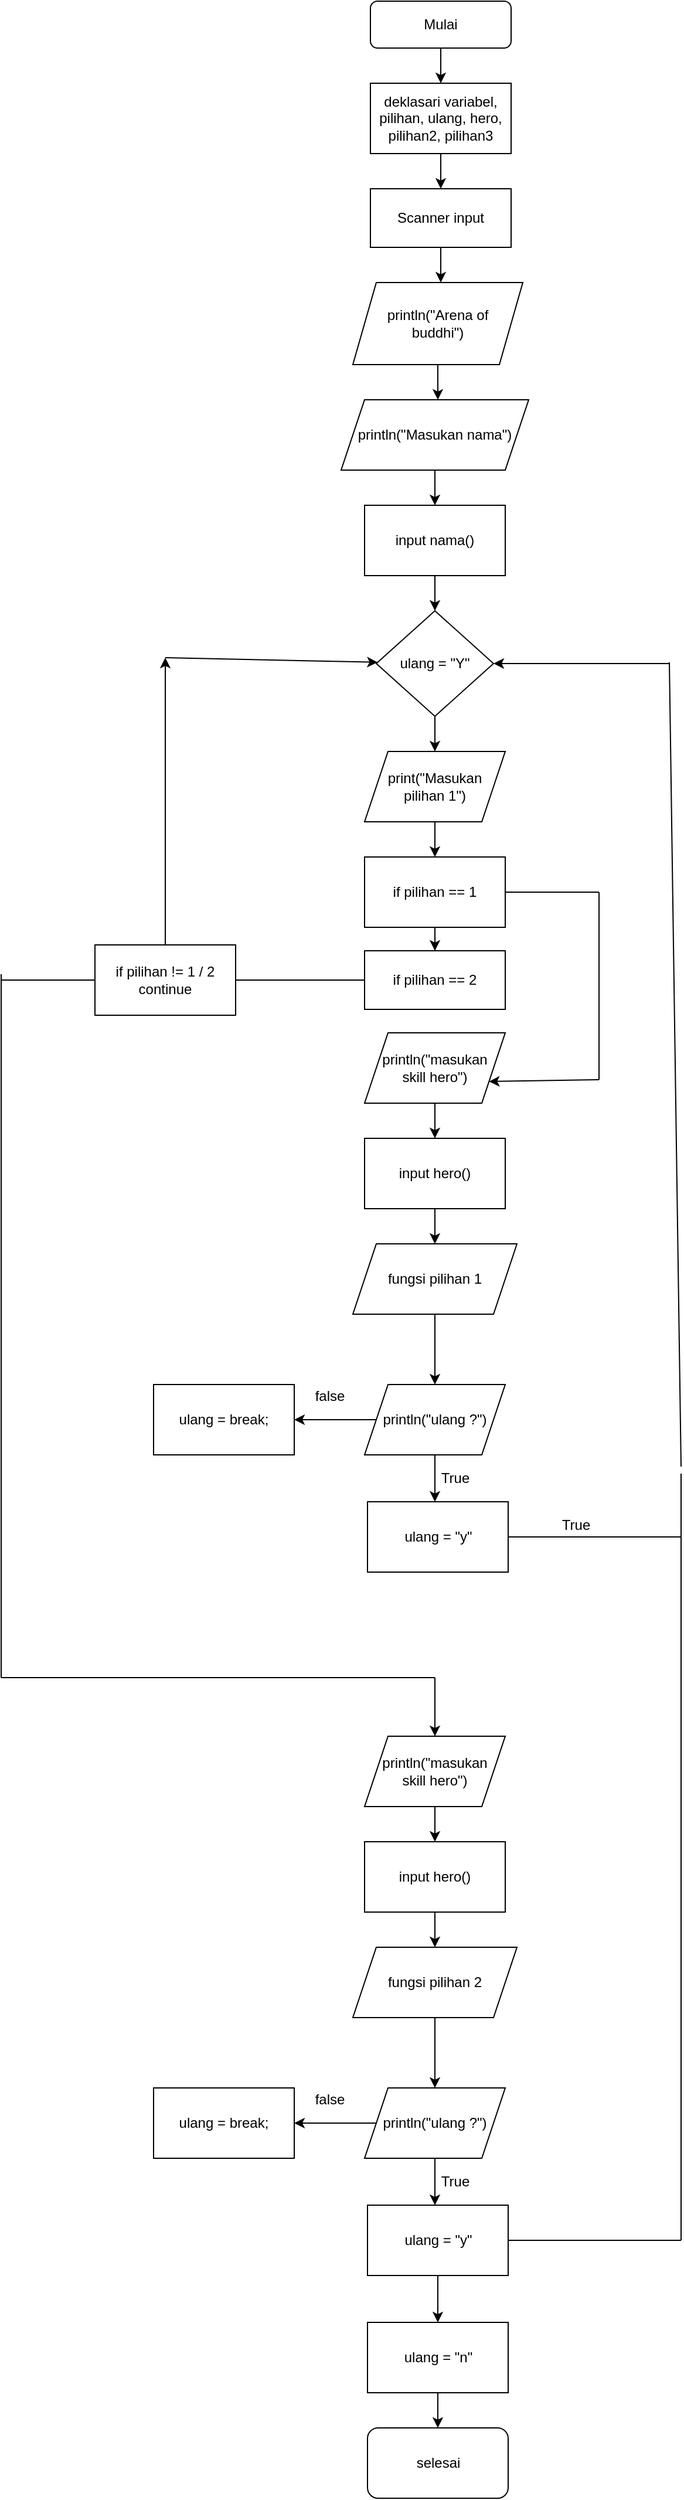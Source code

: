 <mxfile version="13.7.9" type="device"><diagram id="-ygdGycU-abq--cam-sM" name="Page-1"><mxGraphModel dx="852" dy="494" grid="1" gridSize="10" guides="1" tooltips="1" connect="1" arrows="1" fold="1" page="1" pageScale="1" pageWidth="850" pageHeight="1100" math="0" shadow="0"><root><mxCell id="0"/><mxCell id="1" parent="0"/><mxCell id="1TtEhDjwShnYX3gTBLqT-5" style="edgeStyle=orthogonalEdgeStyle;rounded=0;orthogonalLoop=1;jettySize=auto;html=1;" edge="1" parent="1" source="1TtEhDjwShnYX3gTBLqT-1"><mxGeometry relative="1" as="geometry"><mxPoint x="425" y="70" as="targetPoint"/></mxGeometry></mxCell><mxCell id="1TtEhDjwShnYX3gTBLqT-1" value="Mulai" style="rounded=1;whiteSpace=wrap;html=1;" vertex="1" parent="1"><mxGeometry x="365" width="120" height="40" as="geometry"/></mxCell><mxCell id="1TtEhDjwShnYX3gTBLqT-6" style="edgeStyle=orthogonalEdgeStyle;rounded=0;orthogonalLoop=1;jettySize=auto;html=1;" edge="1" parent="1" source="1TtEhDjwShnYX3gTBLqT-4"><mxGeometry relative="1" as="geometry"><mxPoint x="425" y="160" as="targetPoint"/></mxGeometry></mxCell><mxCell id="1TtEhDjwShnYX3gTBLqT-4" value="deklasari variabel, pilihan, ulang, hero, pilihan2, pilihan3" style="rounded=0;whiteSpace=wrap;html=1;" vertex="1" parent="1"><mxGeometry x="365" y="70" width="120" height="60" as="geometry"/></mxCell><mxCell id="1TtEhDjwShnYX3gTBLqT-9" style="edgeStyle=orthogonalEdgeStyle;rounded=0;orthogonalLoop=1;jettySize=auto;html=1;" edge="1" parent="1" source="1TtEhDjwShnYX3gTBLqT-8"><mxGeometry relative="1" as="geometry"><mxPoint x="425" y="240" as="targetPoint"/></mxGeometry></mxCell><mxCell id="1TtEhDjwShnYX3gTBLqT-8" value="Scanner input" style="rounded=0;whiteSpace=wrap;html=1;" vertex="1" parent="1"><mxGeometry x="365" y="160" width="120" height="50" as="geometry"/></mxCell><mxCell id="1TtEhDjwShnYX3gTBLqT-11" style="edgeStyle=orthogonalEdgeStyle;rounded=0;orthogonalLoop=1;jettySize=auto;html=1;" edge="1" parent="1" source="1TtEhDjwShnYX3gTBLqT-10"><mxGeometry relative="1" as="geometry"><mxPoint x="422.5" y="340" as="targetPoint"/></mxGeometry></mxCell><mxCell id="1TtEhDjwShnYX3gTBLqT-10" value="println(&quot;Arena of &lt;br&gt;buddhi&quot;)" style="shape=parallelogram;perimeter=parallelogramPerimeter;whiteSpace=wrap;html=1;fixedSize=1;" vertex="1" parent="1"><mxGeometry x="350" y="240" width="145" height="70" as="geometry"/></mxCell><mxCell id="1TtEhDjwShnYX3gTBLqT-13" style="edgeStyle=orthogonalEdgeStyle;rounded=0;orthogonalLoop=1;jettySize=auto;html=1;" edge="1" parent="1" source="1TtEhDjwShnYX3gTBLqT-12" target="1TtEhDjwShnYX3gTBLqT-14"><mxGeometry relative="1" as="geometry"><mxPoint x="420" y="430" as="targetPoint"/></mxGeometry></mxCell><mxCell id="1TtEhDjwShnYX3gTBLqT-12" value="println(&quot;Masukan nama&quot;)" style="shape=parallelogram;perimeter=parallelogramPerimeter;whiteSpace=wrap;html=1;fixedSize=1;" vertex="1" parent="1"><mxGeometry x="340" y="340" width="160" height="60" as="geometry"/></mxCell><mxCell id="1TtEhDjwShnYX3gTBLqT-15" style="edgeStyle=orthogonalEdgeStyle;rounded=0;orthogonalLoop=1;jettySize=auto;html=1;" edge="1" parent="1" source="1TtEhDjwShnYX3gTBLqT-14"><mxGeometry relative="1" as="geometry"><mxPoint x="420" y="520" as="targetPoint"/></mxGeometry></mxCell><mxCell id="1TtEhDjwShnYX3gTBLqT-14" value="input nama()" style="rounded=0;whiteSpace=wrap;html=1;" vertex="1" parent="1"><mxGeometry x="360" y="430" width="120" height="60" as="geometry"/></mxCell><mxCell id="1TtEhDjwShnYX3gTBLqT-22" style="edgeStyle=orthogonalEdgeStyle;rounded=0;orthogonalLoop=1;jettySize=auto;html=1;" edge="1" parent="1" source="1TtEhDjwShnYX3gTBLqT-17"><mxGeometry relative="1" as="geometry"><mxPoint x="420" y="640" as="targetPoint"/></mxGeometry></mxCell><mxCell id="1TtEhDjwShnYX3gTBLqT-17" value="ulang = &quot;Y&quot;" style="rhombus;whiteSpace=wrap;html=1;" vertex="1" parent="1"><mxGeometry x="370" y="520" width="100" height="90" as="geometry"/></mxCell><mxCell id="1TtEhDjwShnYX3gTBLqT-24" style="edgeStyle=orthogonalEdgeStyle;rounded=0;orthogonalLoop=1;jettySize=auto;html=1;" edge="1" parent="1" source="1TtEhDjwShnYX3gTBLqT-23"><mxGeometry relative="1" as="geometry"><mxPoint x="420" y="730" as="targetPoint"/></mxGeometry></mxCell><mxCell id="1TtEhDjwShnYX3gTBLqT-23" value="print(&quot;Masukan pilihan 1&quot;)" style="shape=parallelogram;perimeter=parallelogramPerimeter;whiteSpace=wrap;html=1;fixedSize=1;" vertex="1" parent="1"><mxGeometry x="360" y="640" width="120" height="60" as="geometry"/></mxCell><mxCell id="1TtEhDjwShnYX3gTBLqT-54" style="edgeStyle=orthogonalEdgeStyle;rounded=0;orthogonalLoop=1;jettySize=auto;html=1;" edge="1" parent="1" source="1TtEhDjwShnYX3gTBLqT-25" target="1TtEhDjwShnYX3gTBLqT-55"><mxGeometry relative="1" as="geometry"><mxPoint x="420" y="820" as="targetPoint"/></mxGeometry></mxCell><mxCell id="1TtEhDjwShnYX3gTBLqT-25" value="if pilihan == 1" style="rounded=0;whiteSpace=wrap;html=1;" vertex="1" parent="1"><mxGeometry x="360" y="730" width="120" height="60" as="geometry"/></mxCell><mxCell id="1TtEhDjwShnYX3gTBLqT-30" style="edgeStyle=orthogonalEdgeStyle;rounded=0;orthogonalLoop=1;jettySize=auto;html=1;" edge="1" parent="1" source="1TtEhDjwShnYX3gTBLqT-29"><mxGeometry relative="1" as="geometry"><mxPoint x="420" y="970" as="targetPoint"/></mxGeometry></mxCell><mxCell id="1TtEhDjwShnYX3gTBLqT-29" value="println(&quot;masukan&lt;br&gt;skill hero&quot;)" style="shape=parallelogram;perimeter=parallelogramPerimeter;whiteSpace=wrap;html=1;fixedSize=1;" vertex="1" parent="1"><mxGeometry x="360" y="880" width="120" height="60" as="geometry"/></mxCell><mxCell id="1TtEhDjwShnYX3gTBLqT-33" style="edgeStyle=orthogonalEdgeStyle;rounded=0;orthogonalLoop=1;jettySize=auto;html=1;" edge="1" parent="1" source="1TtEhDjwShnYX3gTBLqT-31"><mxGeometry relative="1" as="geometry"><mxPoint x="420" y="1060" as="targetPoint"/></mxGeometry></mxCell><mxCell id="1TtEhDjwShnYX3gTBLqT-31" value="input hero()" style="rounded=0;whiteSpace=wrap;html=1;" vertex="1" parent="1"><mxGeometry x="360" y="970" width="120" height="60" as="geometry"/></mxCell><mxCell id="1TtEhDjwShnYX3gTBLqT-35" style="edgeStyle=orthogonalEdgeStyle;rounded=0;orthogonalLoop=1;jettySize=auto;html=1;" edge="1" parent="1" source="1TtEhDjwShnYX3gTBLqT-34" target="1TtEhDjwShnYX3gTBLqT-36"><mxGeometry relative="1" as="geometry"><mxPoint x="420" y="1180" as="targetPoint"/></mxGeometry></mxCell><mxCell id="1TtEhDjwShnYX3gTBLqT-34" value="fungsi pilihan 1" style="shape=parallelogram;perimeter=parallelogramPerimeter;whiteSpace=wrap;html=1;fixedSize=1;" vertex="1" parent="1"><mxGeometry x="350" y="1060" width="140" height="60" as="geometry"/></mxCell><mxCell id="1TtEhDjwShnYX3gTBLqT-38" style="edgeStyle=orthogonalEdgeStyle;rounded=0;orthogonalLoop=1;jettySize=auto;html=1;" edge="1" parent="1" source="1TtEhDjwShnYX3gTBLqT-36"><mxGeometry relative="1" as="geometry"><mxPoint x="420" y="1280" as="targetPoint"/></mxGeometry></mxCell><mxCell id="1TtEhDjwShnYX3gTBLqT-41" style="edgeStyle=orthogonalEdgeStyle;rounded=0;orthogonalLoop=1;jettySize=auto;html=1;" edge="1" parent="1" source="1TtEhDjwShnYX3gTBLqT-36" target="1TtEhDjwShnYX3gTBLqT-42"><mxGeometry relative="1" as="geometry"><mxPoint x="310" y="1210" as="targetPoint"/></mxGeometry></mxCell><mxCell id="1TtEhDjwShnYX3gTBLqT-36" value="println(&quot;ulang ?&quot;)" style="shape=parallelogram;perimeter=parallelogramPerimeter;whiteSpace=wrap;html=1;fixedSize=1;" vertex="1" parent="1"><mxGeometry x="360" y="1180" width="120" height="60" as="geometry"/></mxCell><mxCell id="1TtEhDjwShnYX3gTBLqT-39" value="ulang = &quot;y&quot;" style="rounded=0;whiteSpace=wrap;html=1;" vertex="1" parent="1"><mxGeometry x="362.5" y="1280" width="120" height="60" as="geometry"/></mxCell><mxCell id="1TtEhDjwShnYX3gTBLqT-40" value="True" style="text;html=1;align=center;verticalAlign=middle;resizable=0;points=[];autosize=1;" vertex="1" parent="1"><mxGeometry x="417" y="1250" width="40" height="20" as="geometry"/></mxCell><mxCell id="1TtEhDjwShnYX3gTBLqT-42" value="ulang = break;" style="rounded=0;whiteSpace=wrap;html=1;" vertex="1" parent="1"><mxGeometry x="180" y="1180" width="120" height="60" as="geometry"/></mxCell><mxCell id="1TtEhDjwShnYX3gTBLqT-43" value="false" style="text;html=1;align=center;verticalAlign=middle;resizable=0;points=[];autosize=1;" vertex="1" parent="1"><mxGeometry x="310" y="1180" width="40" height="20" as="geometry"/></mxCell><mxCell id="1TtEhDjwShnYX3gTBLqT-45" value="" style="endArrow=none;html=1;exitX=1;exitY=0.5;exitDx=0;exitDy=0;" edge="1" parent="1" source="1TtEhDjwShnYX3gTBLqT-39"><mxGeometry width="50" height="50" relative="1" as="geometry"><mxPoint x="400" y="1300" as="sourcePoint"/><mxPoint x="630" y="1310" as="targetPoint"/></mxGeometry></mxCell><mxCell id="1TtEhDjwShnYX3gTBLqT-46" value="" style="endArrow=none;html=1;" edge="1" parent="1"><mxGeometry width="50" height="50" relative="1" as="geometry"><mxPoint x="630" y="1250" as="sourcePoint"/><mxPoint x="620" y="564" as="targetPoint"/></mxGeometry></mxCell><mxCell id="1TtEhDjwShnYX3gTBLqT-47" value="" style="endArrow=classic;html=1;entryX=1;entryY=0.5;entryDx=0;entryDy=0;" edge="1" parent="1" target="1TtEhDjwShnYX3gTBLqT-17"><mxGeometry width="50" height="50" relative="1" as="geometry"><mxPoint x="620" y="565" as="sourcePoint"/><mxPoint x="450" y="590" as="targetPoint"/></mxGeometry></mxCell><mxCell id="1TtEhDjwShnYX3gTBLqT-48" value="True" style="text;html=1;align=center;verticalAlign=middle;resizable=0;points=[];autosize=1;" vertex="1" parent="1"><mxGeometry x="520" y="1290" width="40" height="20" as="geometry"/></mxCell><mxCell id="1TtEhDjwShnYX3gTBLqT-51" value="" style="endArrow=none;html=1;exitX=1;exitY=0.5;exitDx=0;exitDy=0;" edge="1" parent="1" source="1TtEhDjwShnYX3gTBLqT-25"><mxGeometry width="50" height="50" relative="1" as="geometry"><mxPoint x="400" y="790" as="sourcePoint"/><mxPoint x="560" y="760" as="targetPoint"/></mxGeometry></mxCell><mxCell id="1TtEhDjwShnYX3gTBLqT-52" value="" style="endArrow=none;html=1;" edge="1" parent="1"><mxGeometry width="50" height="50" relative="1" as="geometry"><mxPoint x="560" y="760" as="sourcePoint"/><mxPoint x="560" y="920" as="targetPoint"/></mxGeometry></mxCell><mxCell id="1TtEhDjwShnYX3gTBLqT-53" value="" style="endArrow=classic;html=1;entryX=1;entryY=0.75;entryDx=0;entryDy=0;" edge="1" parent="1" target="1TtEhDjwShnYX3gTBLqT-29"><mxGeometry width="50" height="50" relative="1" as="geometry"><mxPoint x="560" y="920" as="sourcePoint"/><mxPoint x="450" y="740" as="targetPoint"/></mxGeometry></mxCell><mxCell id="1TtEhDjwShnYX3gTBLqT-55" value="if pilihan == 2" style="rounded=0;whiteSpace=wrap;html=1;" vertex="1" parent="1"><mxGeometry x="360" y="810" width="120" height="50" as="geometry"/></mxCell><mxCell id="1TtEhDjwShnYX3gTBLqT-57" value="" style="endArrow=none;html=1;exitX=0;exitY=0.5;exitDx=0;exitDy=0;" edge="1" parent="1" source="1TtEhDjwShnYX3gTBLqT-81"><mxGeometry width="50" height="50" relative="1" as="geometry"><mxPoint x="400" y="890" as="sourcePoint"/><mxPoint x="50" y="835" as="targetPoint"/></mxGeometry></mxCell><mxCell id="1TtEhDjwShnYX3gTBLqT-60" value="" style="endArrow=none;html=1;" edge="1" parent="1"><mxGeometry width="50" height="50" relative="1" as="geometry"><mxPoint x="50" y="830" as="sourcePoint"/><mxPoint x="50" y="1430" as="targetPoint"/></mxGeometry></mxCell><mxCell id="1TtEhDjwShnYX3gTBLqT-61" value="" style="endArrow=none;html=1;" edge="1" parent="1"><mxGeometry width="50" height="50" relative="1" as="geometry"><mxPoint x="50" y="1430" as="sourcePoint"/><mxPoint x="420" y="1430" as="targetPoint"/></mxGeometry></mxCell><mxCell id="1TtEhDjwShnYX3gTBLqT-62" value="" style="endArrow=classic;html=1;" edge="1" parent="1"><mxGeometry width="50" height="50" relative="1" as="geometry"><mxPoint x="420" y="1430" as="sourcePoint"/><mxPoint x="420" y="1480" as="targetPoint"/></mxGeometry></mxCell><mxCell id="1TtEhDjwShnYX3gTBLqT-63" style="edgeStyle=orthogonalEdgeStyle;rounded=0;orthogonalLoop=1;jettySize=auto;html=1;" edge="1" parent="1" source="1TtEhDjwShnYX3gTBLqT-64"><mxGeometry relative="1" as="geometry"><mxPoint x="420" y="1570" as="targetPoint"/></mxGeometry></mxCell><mxCell id="1TtEhDjwShnYX3gTBLqT-64" value="println(&quot;masukan&lt;br&gt;skill hero&quot;)" style="shape=parallelogram;perimeter=parallelogramPerimeter;whiteSpace=wrap;html=1;fixedSize=1;" vertex="1" parent="1"><mxGeometry x="360" y="1480" width="120" height="60" as="geometry"/></mxCell><mxCell id="1TtEhDjwShnYX3gTBLqT-65" style="edgeStyle=orthogonalEdgeStyle;rounded=0;orthogonalLoop=1;jettySize=auto;html=1;" edge="1" parent="1" source="1TtEhDjwShnYX3gTBLqT-66"><mxGeometry relative="1" as="geometry"><mxPoint x="420" y="1660" as="targetPoint"/></mxGeometry></mxCell><mxCell id="1TtEhDjwShnYX3gTBLqT-66" value="input hero()" style="rounded=0;whiteSpace=wrap;html=1;" vertex="1" parent="1"><mxGeometry x="360" y="1570" width="120" height="60" as="geometry"/></mxCell><mxCell id="1TtEhDjwShnYX3gTBLqT-67" style="edgeStyle=orthogonalEdgeStyle;rounded=0;orthogonalLoop=1;jettySize=auto;html=1;" edge="1" parent="1" source="1TtEhDjwShnYX3gTBLqT-68" target="1TtEhDjwShnYX3gTBLqT-71"><mxGeometry relative="1" as="geometry"><mxPoint x="420" y="1780" as="targetPoint"/></mxGeometry></mxCell><mxCell id="1TtEhDjwShnYX3gTBLqT-68" value="fungsi pilihan 2" style="shape=parallelogram;perimeter=parallelogramPerimeter;whiteSpace=wrap;html=1;fixedSize=1;" vertex="1" parent="1"><mxGeometry x="350" y="1660" width="140" height="60" as="geometry"/></mxCell><mxCell id="1TtEhDjwShnYX3gTBLqT-69" style="edgeStyle=orthogonalEdgeStyle;rounded=0;orthogonalLoop=1;jettySize=auto;html=1;" edge="1" parent="1" source="1TtEhDjwShnYX3gTBLqT-71"><mxGeometry relative="1" as="geometry"><mxPoint x="420" y="1880" as="targetPoint"/></mxGeometry></mxCell><mxCell id="1TtEhDjwShnYX3gTBLqT-70" style="edgeStyle=orthogonalEdgeStyle;rounded=0;orthogonalLoop=1;jettySize=auto;html=1;" edge="1" parent="1" source="1TtEhDjwShnYX3gTBLqT-71" target="1TtEhDjwShnYX3gTBLqT-74"><mxGeometry relative="1" as="geometry"><mxPoint x="310" y="1810" as="targetPoint"/></mxGeometry></mxCell><mxCell id="1TtEhDjwShnYX3gTBLqT-71" value="println(&quot;ulang ?&quot;)" style="shape=parallelogram;perimeter=parallelogramPerimeter;whiteSpace=wrap;html=1;fixedSize=1;" vertex="1" parent="1"><mxGeometry x="360" y="1780" width="120" height="60" as="geometry"/></mxCell><mxCell id="1TtEhDjwShnYX3gTBLqT-88" style="edgeStyle=orthogonalEdgeStyle;rounded=0;orthogonalLoop=1;jettySize=auto;html=1;" edge="1" parent="1" source="1TtEhDjwShnYX3gTBLqT-72" target="1TtEhDjwShnYX3gTBLqT-89"><mxGeometry relative="1" as="geometry"><mxPoint x="422.5" y="1980" as="targetPoint"/></mxGeometry></mxCell><mxCell id="1TtEhDjwShnYX3gTBLqT-72" value="ulang = &quot;y&quot;" style="rounded=0;whiteSpace=wrap;html=1;" vertex="1" parent="1"><mxGeometry x="362.5" y="1880" width="120" height="60" as="geometry"/></mxCell><mxCell id="1TtEhDjwShnYX3gTBLqT-73" value="True" style="text;html=1;align=center;verticalAlign=middle;resizable=0;points=[];autosize=1;" vertex="1" parent="1"><mxGeometry x="417" y="1850" width="40" height="20" as="geometry"/></mxCell><mxCell id="1TtEhDjwShnYX3gTBLqT-74" value="ulang = break;" style="rounded=0;whiteSpace=wrap;html=1;" vertex="1" parent="1"><mxGeometry x="180" y="1780" width="120" height="60" as="geometry"/></mxCell><mxCell id="1TtEhDjwShnYX3gTBLqT-75" value="false" style="text;html=1;align=center;verticalAlign=middle;resizable=0;points=[];autosize=1;" vertex="1" parent="1"><mxGeometry x="310" y="1780" width="40" height="20" as="geometry"/></mxCell><mxCell id="1TtEhDjwShnYX3gTBLqT-78" value="" style="endArrow=none;html=1;exitX=1;exitY=0.5;exitDx=0;exitDy=0;" edge="1" parent="1" source="1TtEhDjwShnYX3gTBLqT-72"><mxGeometry width="50" height="50" relative="1" as="geometry"><mxPoint x="250" y="1830" as="sourcePoint"/><mxPoint x="630" y="1910" as="targetPoint"/></mxGeometry></mxCell><mxCell id="1TtEhDjwShnYX3gTBLqT-80" value="" style="endArrow=none;html=1;" edge="1" parent="1"><mxGeometry width="50" height="50" relative="1" as="geometry"><mxPoint x="630" y="1910" as="sourcePoint"/><mxPoint x="630" y="1256" as="targetPoint"/></mxGeometry></mxCell><mxCell id="1TtEhDjwShnYX3gTBLqT-86" style="edgeStyle=orthogonalEdgeStyle;rounded=0;orthogonalLoop=1;jettySize=auto;html=1;" edge="1" parent="1" source="1TtEhDjwShnYX3gTBLqT-81"><mxGeometry relative="1" as="geometry"><mxPoint x="190" y="560" as="targetPoint"/></mxGeometry></mxCell><mxCell id="1TtEhDjwShnYX3gTBLqT-81" value="if pilihan != 1 / 2&lt;br&gt;continue" style="rounded=0;whiteSpace=wrap;html=1;" vertex="1" parent="1"><mxGeometry x="130" y="805" width="120" height="60" as="geometry"/></mxCell><mxCell id="1TtEhDjwShnYX3gTBLqT-84" value="" style="endArrow=none;html=1;exitX=0;exitY=0.5;exitDx=0;exitDy=0;" edge="1" parent="1" source="1TtEhDjwShnYX3gTBLqT-55" target="1TtEhDjwShnYX3gTBLqT-81"><mxGeometry width="50" height="50" relative="1" as="geometry"><mxPoint x="360" y="835" as="sourcePoint"/><mxPoint x="50" y="835" as="targetPoint"/></mxGeometry></mxCell><mxCell id="1TtEhDjwShnYX3gTBLqT-87" value="" style="endArrow=classic;html=1;" edge="1" parent="1" target="1TtEhDjwShnYX3gTBLqT-17"><mxGeometry width="50" height="50" relative="1" as="geometry"><mxPoint x="190" y="560" as="sourcePoint"/><mxPoint x="430" y="630" as="targetPoint"/></mxGeometry></mxCell><mxCell id="1TtEhDjwShnYX3gTBLqT-90" style="edgeStyle=orthogonalEdgeStyle;rounded=0;orthogonalLoop=1;jettySize=auto;html=1;" edge="1" parent="1" source="1TtEhDjwShnYX3gTBLqT-89" target="1TtEhDjwShnYX3gTBLqT-91"><mxGeometry relative="1" as="geometry"><mxPoint x="422.5" y="2080" as="targetPoint"/></mxGeometry></mxCell><mxCell id="1TtEhDjwShnYX3gTBLqT-89" value="ulang = &quot;n&quot;" style="rounded=0;whiteSpace=wrap;html=1;" vertex="1" parent="1"><mxGeometry x="362.5" y="1980" width="120" height="60" as="geometry"/></mxCell><mxCell id="1TtEhDjwShnYX3gTBLqT-91" value="selesai" style="rounded=1;whiteSpace=wrap;html=1;" vertex="1" parent="1"><mxGeometry x="362.5" y="2070" width="120" height="60" as="geometry"/></mxCell></root></mxGraphModel></diagram></mxfile>